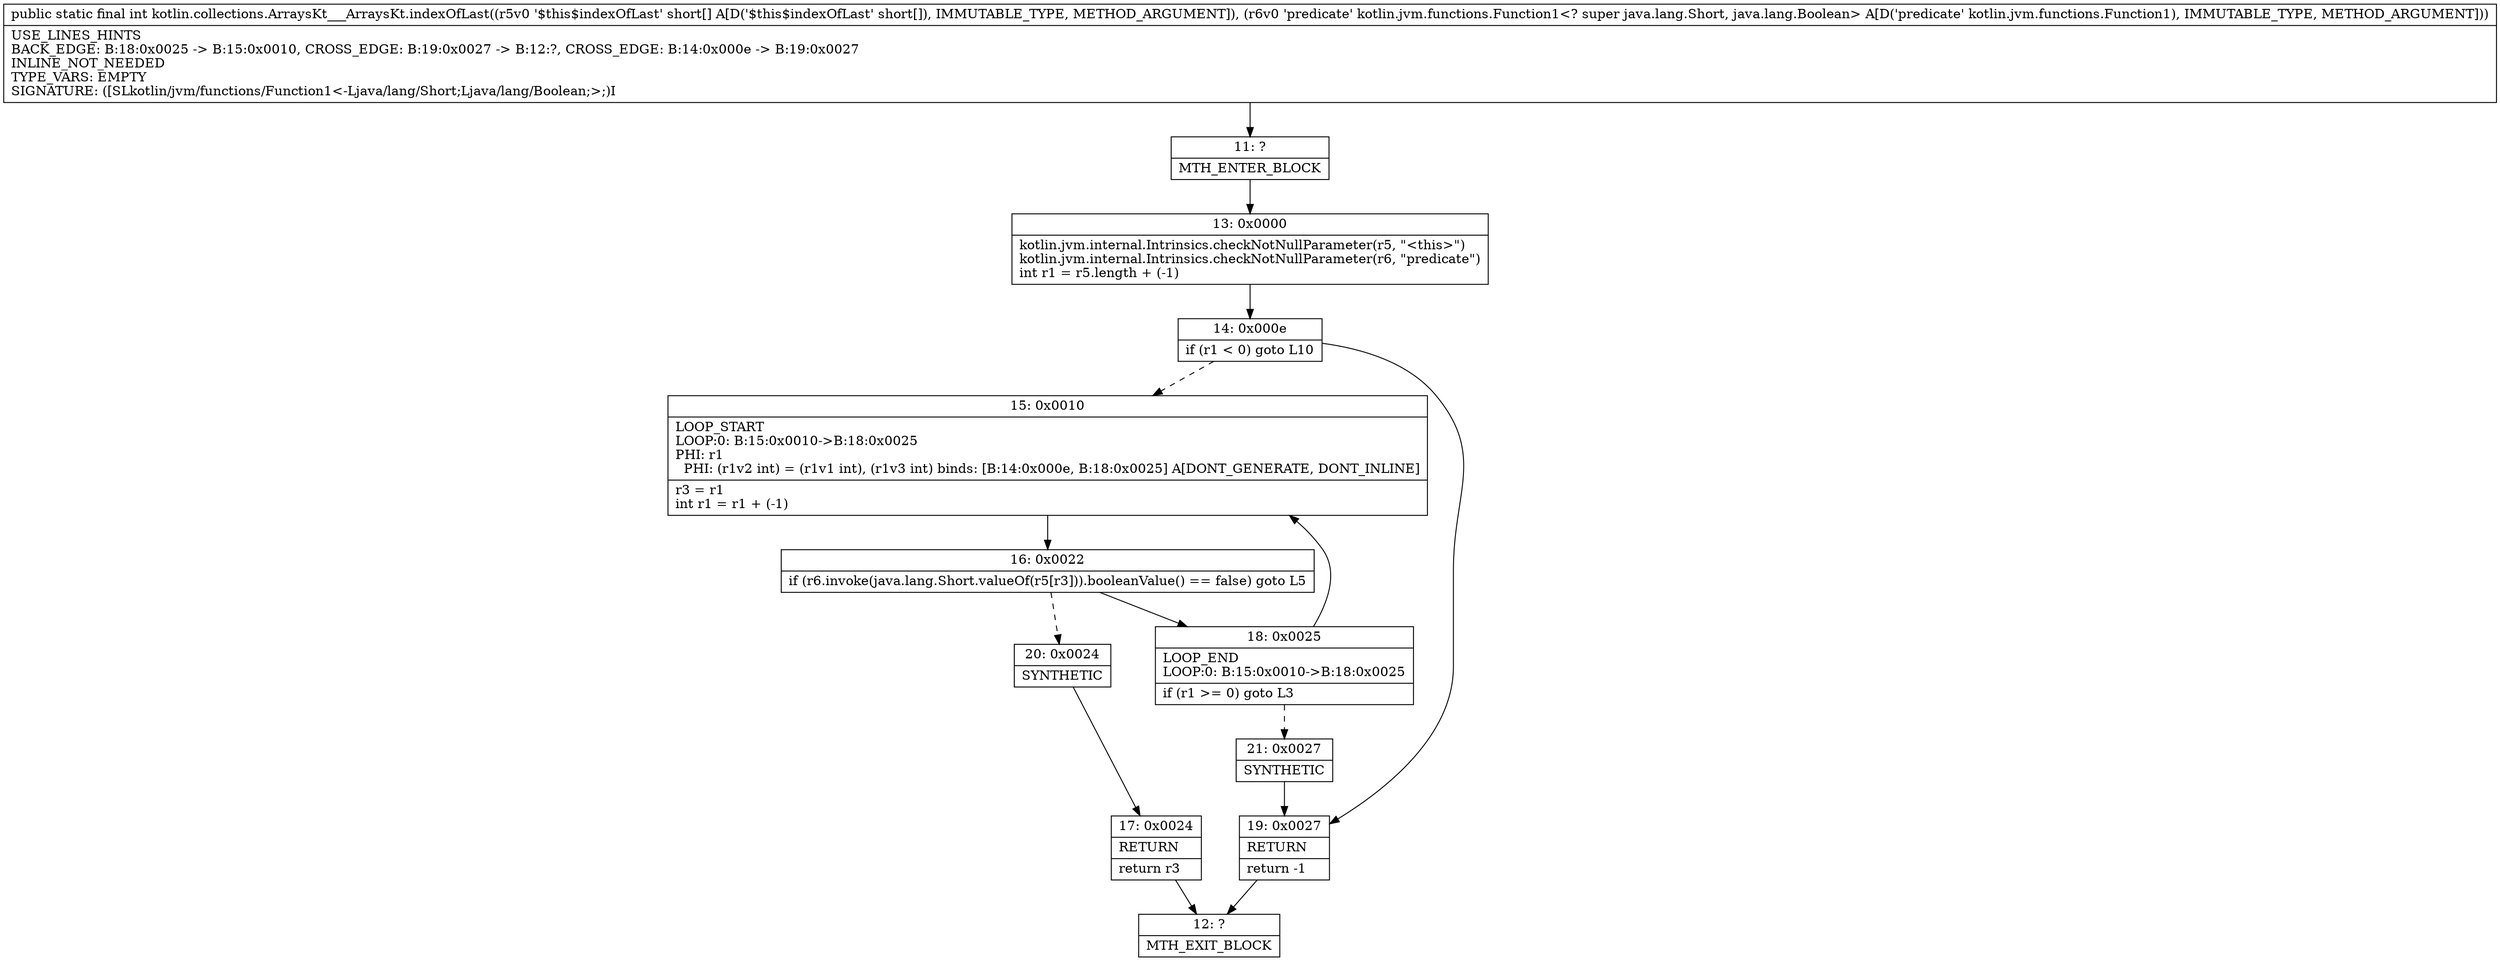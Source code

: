digraph "CFG forkotlin.collections.ArraysKt___ArraysKt.indexOfLast([SLkotlin\/jvm\/functions\/Function1;)I" {
Node_11 [shape=record,label="{11\:\ ?|MTH_ENTER_BLOCK\l}"];
Node_13 [shape=record,label="{13\:\ 0x0000|kotlin.jvm.internal.Intrinsics.checkNotNullParameter(r5, \"\<this\>\")\lkotlin.jvm.internal.Intrinsics.checkNotNullParameter(r6, \"predicate\")\lint r1 = r5.length + (\-1)\l}"];
Node_14 [shape=record,label="{14\:\ 0x000e|if (r1 \< 0) goto L10\l}"];
Node_15 [shape=record,label="{15\:\ 0x0010|LOOP_START\lLOOP:0: B:15:0x0010\-\>B:18:0x0025\lPHI: r1 \l  PHI: (r1v2 int) = (r1v1 int), (r1v3 int) binds: [B:14:0x000e, B:18:0x0025] A[DONT_GENERATE, DONT_INLINE]\l|r3 = r1\lint r1 = r1 + (\-1)\l}"];
Node_16 [shape=record,label="{16\:\ 0x0022|if (r6.invoke(java.lang.Short.valueOf(r5[r3])).booleanValue() == false) goto L5\l}"];
Node_18 [shape=record,label="{18\:\ 0x0025|LOOP_END\lLOOP:0: B:15:0x0010\-\>B:18:0x0025\l|if (r1 \>= 0) goto L3\l}"];
Node_21 [shape=record,label="{21\:\ 0x0027|SYNTHETIC\l}"];
Node_20 [shape=record,label="{20\:\ 0x0024|SYNTHETIC\l}"];
Node_17 [shape=record,label="{17\:\ 0x0024|RETURN\l|return r3\l}"];
Node_12 [shape=record,label="{12\:\ ?|MTH_EXIT_BLOCK\l}"];
Node_19 [shape=record,label="{19\:\ 0x0027|RETURN\l|return \-1\l}"];
MethodNode[shape=record,label="{public static final int kotlin.collections.ArraysKt___ArraysKt.indexOfLast((r5v0 '$this$indexOfLast' short[] A[D('$this$indexOfLast' short[]), IMMUTABLE_TYPE, METHOD_ARGUMENT]), (r6v0 'predicate' kotlin.jvm.functions.Function1\<? super java.lang.Short, java.lang.Boolean\> A[D('predicate' kotlin.jvm.functions.Function1), IMMUTABLE_TYPE, METHOD_ARGUMENT]))  | USE_LINES_HINTS\lBACK_EDGE: B:18:0x0025 \-\> B:15:0x0010, CROSS_EDGE: B:19:0x0027 \-\> B:12:?, CROSS_EDGE: B:14:0x000e \-\> B:19:0x0027\lINLINE_NOT_NEEDED\lTYPE_VARS: EMPTY\lSIGNATURE: ([SLkotlin\/jvm\/functions\/Function1\<\-Ljava\/lang\/Short;Ljava\/lang\/Boolean;\>;)I\l}"];
MethodNode -> Node_11;Node_11 -> Node_13;
Node_13 -> Node_14;
Node_14 -> Node_15[style=dashed];
Node_14 -> Node_19;
Node_15 -> Node_16;
Node_16 -> Node_18;
Node_16 -> Node_20[style=dashed];
Node_18 -> Node_15;
Node_18 -> Node_21[style=dashed];
Node_21 -> Node_19;
Node_20 -> Node_17;
Node_17 -> Node_12;
Node_19 -> Node_12;
}

